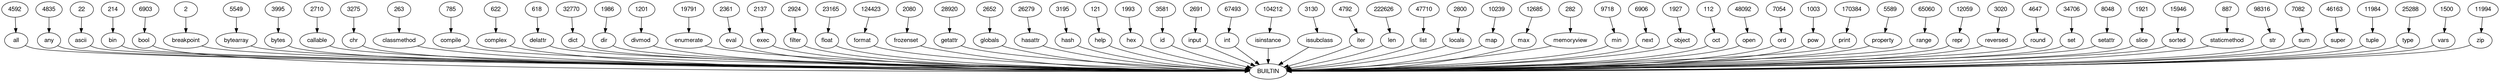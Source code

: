 



digraph regexp {
 fontname="Helvetica,Arial,sans-serif"
 node [fontname="Helvetica,Arial,sans-serif"]
 edge [fontname="Helvetica,Arial,sans-serif"]
4592 -> all -> BUILTIN;
4835 -> any -> BUILTIN;
22 -> ascii -> BUILTIN;
214 -> bin -> BUILTIN;
6903 -> bool -> BUILTIN;
2 -> breakpoint -> BUILTIN;
5549 -> bytearray -> BUILTIN;
3995 -> bytes -> BUILTIN;
2710 -> callable -> BUILTIN;
3275 -> chr -> BUILTIN;
263 -> classmethod -> BUILTIN;
785 -> compile -> BUILTIN;
622 -> complex -> BUILTIN;
618 -> delattr -> BUILTIN;
32770 -> dict -> BUILTIN;
1986 -> dir -> BUILTIN;
1201 -> divmod -> BUILTIN;
19791 -> enumerate -> BUILTIN;
2361 -> eval -> BUILTIN;
2137 -> exec -> BUILTIN;
2924 -> filter -> BUILTIN;
23165 -> float -> BUILTIN;
124423 -> format -> BUILTIN;
2080 -> frozenset -> BUILTIN;
28920 -> getattr -> BUILTIN;
2652 -> globals -> BUILTIN;
26279 -> hasattr -> BUILTIN;
3195 -> hash -> BUILTIN;
121 -> help -> BUILTIN;
1993 -> hex -> BUILTIN;
3581 -> id -> BUILTIN;
2691 -> input -> BUILTIN;
67493 -> int -> BUILTIN;
104212 -> isinstance -> BUILTIN;
3130 -> issubclass -> BUILTIN;
4792 -> iter -> BUILTIN;
222626 -> len -> BUILTIN;
47710 -> list -> BUILTIN;
2800 -> locals -> BUILTIN;
10239 -> map -> BUILTIN;
12685 -> max -> BUILTIN;
282 -> memoryview -> BUILTIN;
9718 -> min -> BUILTIN;
6906 -> next -> BUILTIN;
1927 -> object -> BUILTIN;
112 -> oct -> BUILTIN;
48092 -> open -> BUILTIN;
7054 -> ord -> BUILTIN;
1003 -> pow -> BUILTIN;
170384 -> print -> BUILTIN;
5589 -> property -> BUILTIN;
65060 -> range -> BUILTIN;
12059 -> repr -> BUILTIN;
3020 -> reversed -> BUILTIN;
4647 -> round -> BUILTIN;
34706 -> set -> BUILTIN;
8048 -> setattr -> BUILTIN;
1921 -> slice -> BUILTIN;
15946 -> sorted -> BUILTIN;
887 -> staticmethod -> BUILTIN;
98316 -> str -> BUILTIN;
7082 -> sum -> BUILTIN;
46163 -> super -> BUILTIN;
11984 -> tuple -> BUILTIN;
25288 -> type -> BUILTIN;
1500 -> vars -> BUILTIN;
11994 -> zip -> BUILTIN;
}



/*
<!doctype html>
<meta charset="utf-8">

<script src="//d3plus.org/js/d3.js"></script>

<div id="viz"></div>

<script>
  var sample_data = [
abs -> BUILTIN;
all -> BUILTIN;
any -> BUILTIN;
ascii -> BUILTIN;
bin -> BUILTIN;
bool -> BUILTIN;
breakpoint -> BUILTIN;
bytearray -> BUILTIN;
bytes -> BUILTIN;
callable -> BUILTIN;
chr -> BUILTIN;
classmethod -> BUILTIN;
compile -> BUILTIN;
complex -> BUILTIN;
delattr -> BUILTIN;
dict -> BUILTIN;
dir -> BUILTIN;
divmod -> BUILTIN;
enumerate -> BUILTIN;
eval -> BUILTIN;
exec -> BUILTIN;
filter -> BUILTIN;
float -> BUILTIN;
format -> BUILTIN;
frozenset -> BUILTIN;
getattr -> BUILTIN;
globals -> BUILTIN;
hasattr -> BUILTIN;
hash -> BUILTIN;
help -> BUILTIN;
hex -> BUILTIN;
id -> BUILTIN;
input -> BUILTIN;
int -> BUILTIN;
isinstance -> BUILTIN;
issubclass -> BUILTIN;
iter -> BUILTIN;
len -> BUILTIN;
list -> BUILTIN;
locals -> BUILTIN;
map -> BUILTIN;
max -> BUILTIN;
memoryview -> BUILTIN;
min -> BUILTIN;
next -> BUILTIN;
object -> BUILTIN;
oct -> BUILTIN;
open -> BUILTIN;
ord -> BUILTIN;
pow -> BUILTIN;
print -> BUILTIN;
property -> BUILTIN;
range -> BUILTIN;
repr -> BUILTIN;
reversed -> BUILTIN;
round -> BUILTIN;
set -> BUILTIN;
setattr -> BUILTIN;
slice -> BUILTIN;
sorted -> BUILTIN;
staticmethod -> BUILTIN;
str -> BUILTIN;
sum -> BUILTIN;
super -> BUILTIN;
tuple -> BUILTIN;
type -> BUILTIN;
vars -> BUILTIN;
zip -> BUILTIN;
  ];

  var visualization = d3plus.viz()
    .container("#viz")
    .data(sample_data)
    .type("tree_map")
    .id(["name"])
    .depth(0)
    .size("value")
    .draw()
</script>

<h1>hi</h1>


*/